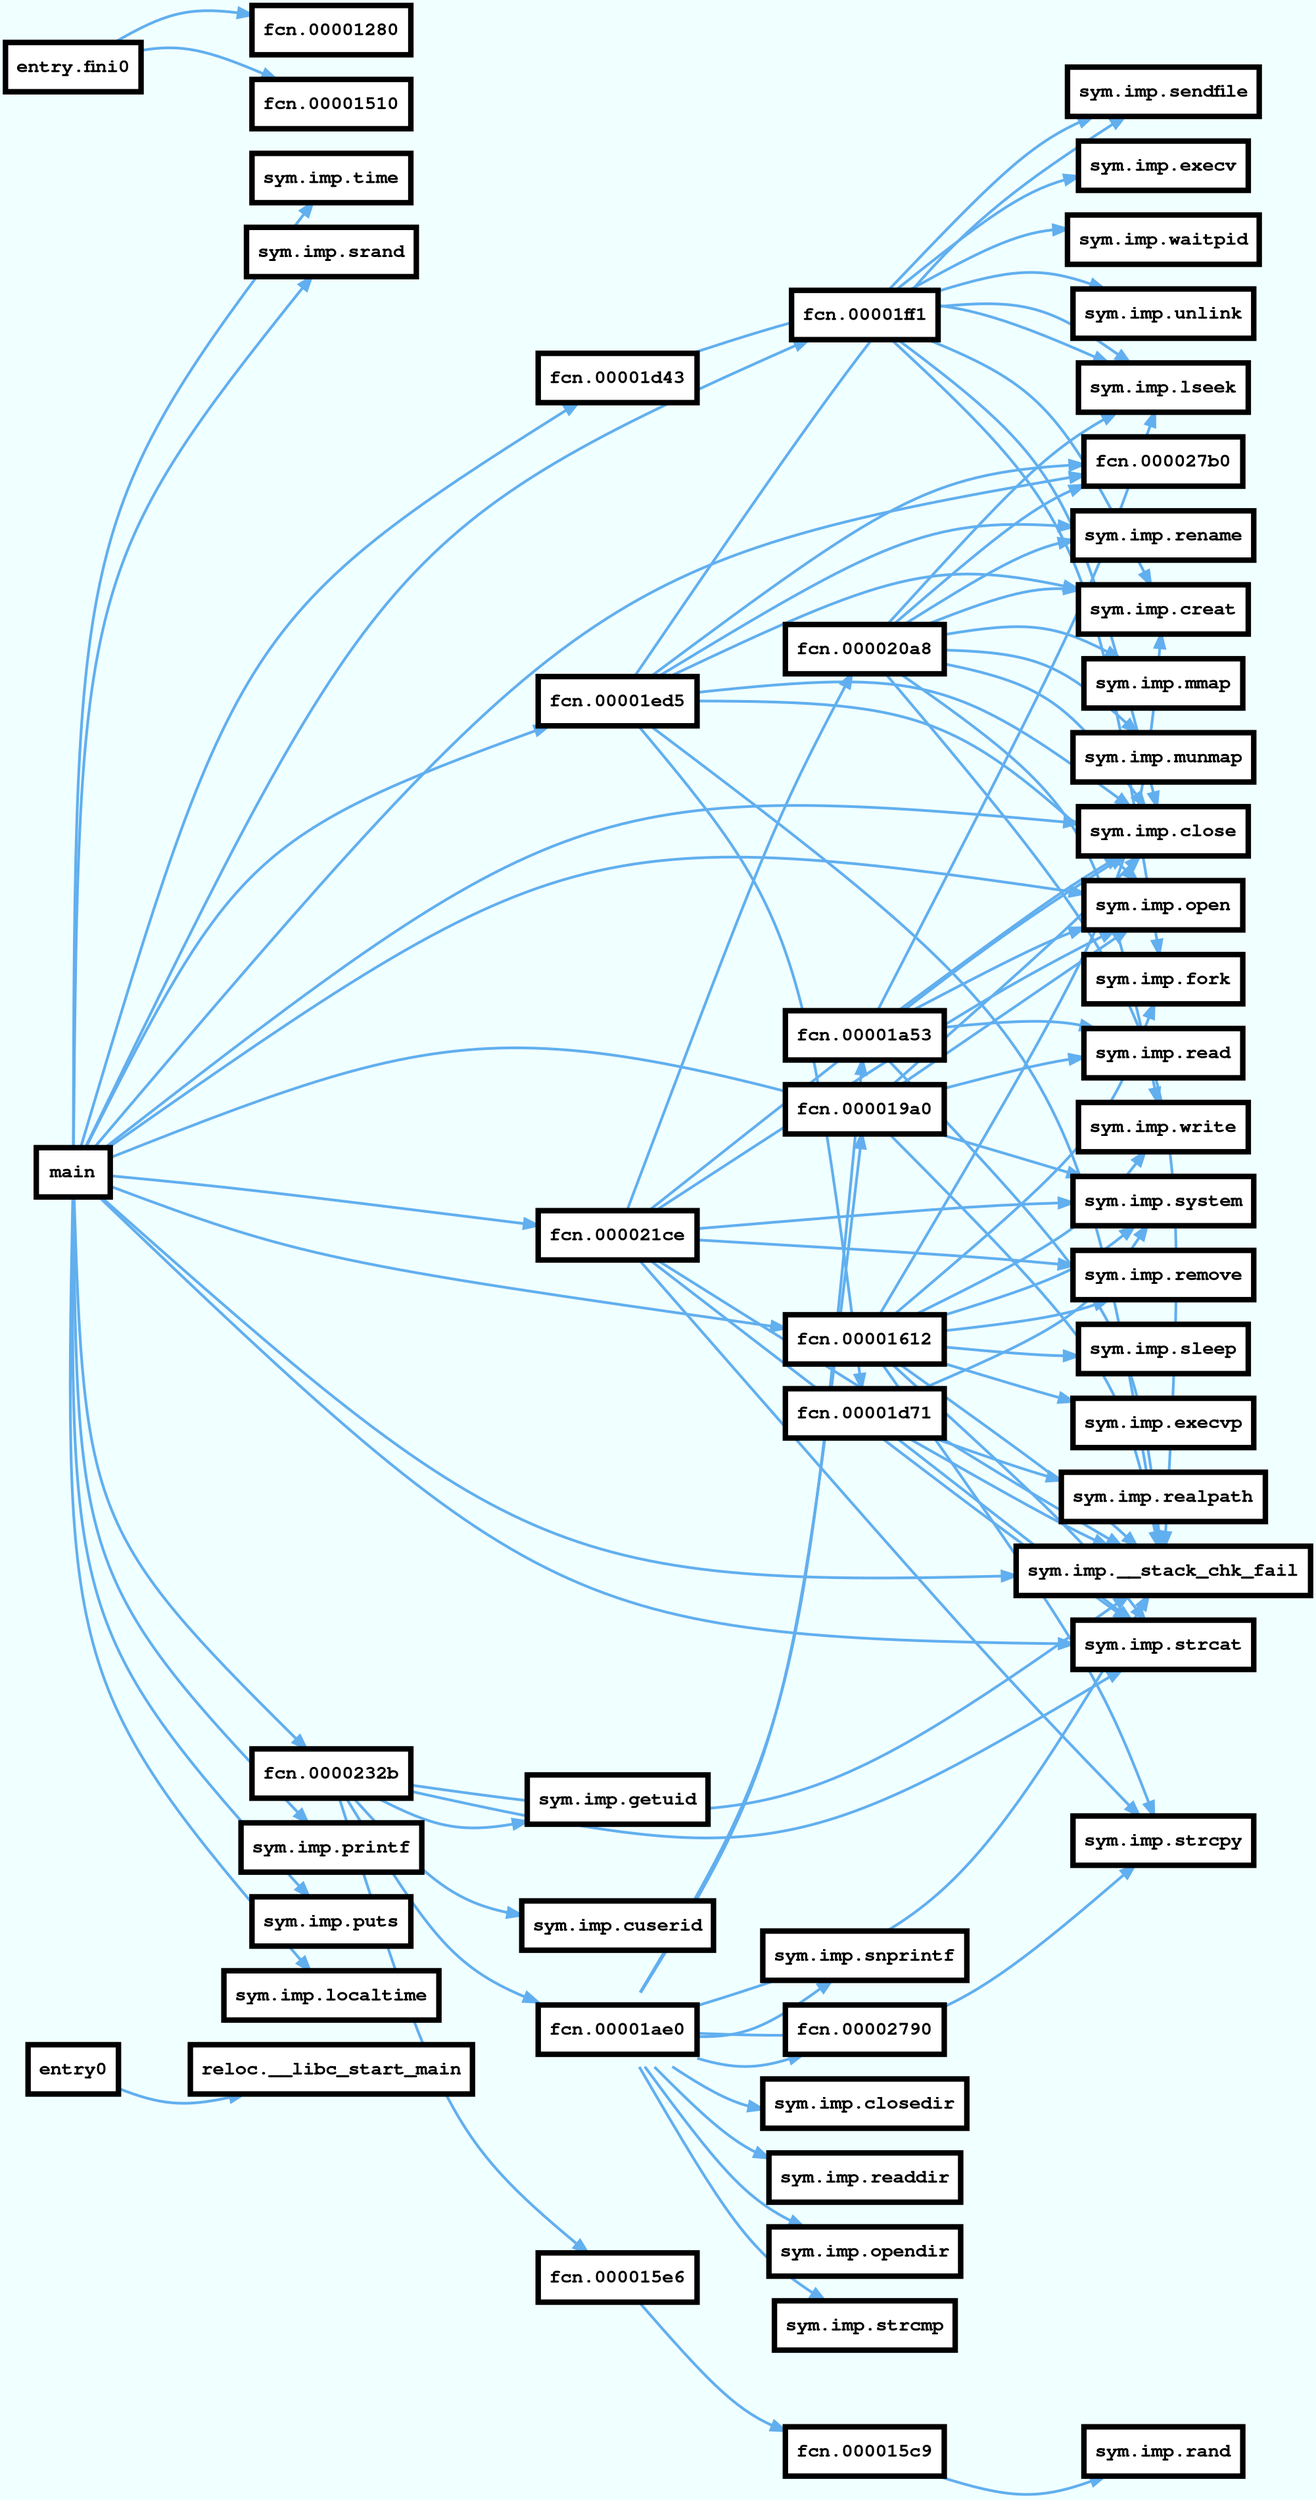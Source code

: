 digraph code {
rankdir=LR;
outputorder=edgesfirst;
graph [bgcolor=azure fontname="Courier" splines="curved"];
node [penwidth=4 fillcolor=white style=filled fontname="Courier Bold" fontsize=14 shape=box];
edge [arrowhead="normal" style=bold weight=2];
  "0x000014e0" [label="entry0" URL="entry0/0x000014e0"];
  "0x000014e0" -> "0x00004fe0" [color="#61afef" URL="reloc.__libc_start_main/0x00004fe0"];
  "0x00004fe0" [label="reloc.__libc_start_main" URL="reloc.__libc_start_main/0x00004fe0"];
  "0x00002451" [label="main" URL="main/0x00002451"];
  "0x00002451" -> "0x000013d0" [color="#61afef" URL="sym.imp.time/0x000013d0"];
  "0x000013d0" [label="sym.imp.time" URL="sym.imp.time/0x000013d0"];
  "0x00002451" -> "0x000013a0" [color="#61afef" URL="sym.imp.srand/0x000013a0"];
  "0x000013a0" [label="sym.imp.srand" URL="sym.imp.srand/0x000013a0"];
  "0x00002451" -> "0x000021ce" [color="#61afef" URL="fcn.000021ce/0x000021ce"];
  "0x000021ce" [label="fcn.000021ce" URL="fcn.000021ce/0x000021ce"];
  "0x00002451" -> "0x00001440" [color="#61afef" URL="sym.imp.open/0x00001440"];
  "0x00001440" [label="sym.imp.open" URL="sym.imp.open/0x00001440"];
  "0x00002451" -> "0x000027b0" [color="#61afef" URL="fcn.000027b0/0x000027b0"];
  "0x000027b0" [label="fcn.000027b0" URL="fcn.000027b0/0x000027b0"];
  "0x00002451" -> "0x0000232b" [color="#61afef" URL="fcn.0000232b/0x0000232b"];
  "0x0000232b" [label="fcn.0000232b" URL="fcn.0000232b/0x0000232b"];
  "0x00002451" -> "0x00001340" [color="#61afef" URL="sym.imp.printf/0x00001340"];
  "0x00001340" [label="sym.imp.printf" URL="sym.imp.printf/0x00001340"];
  "0x00002451" -> "0x00001480" [color="#61afef" URL="sym.imp.strcat/0x00001480"];
  "0x00001480" [label="sym.imp.strcat" URL="sym.imp.strcat/0x00001480"];
  "0x00002451" -> "0x00001330" [color="#61afef" URL="sym.imp.system/0x00001330"];
  "0x00001330" [label="sym.imp.system" URL="sym.imp.system/0x00001330"];
  "0x00002451" -> "0x00001ed5" [color="#61afef" URL="fcn.00001ed5/0x00001ed5"];
  "0x00001ed5" [label="fcn.00001ed5" URL="fcn.00001ed5/0x00001ed5"];
  "0x00002451" -> "0x00001d43" [color="#61afef" URL="fcn.00001d43/0x00001d43"];
  "0x00001d43" [label="fcn.00001d43" URL="fcn.00001d43/0x00001d43"];
  "0x00002451" -> "0x000012d0" [color="#61afef" URL="sym.imp.puts/0x000012d0"];
  "0x000012d0" [label="sym.imp.puts" URL="sym.imp.puts/0x000012d0"];
  "0x00002451" -> "0x00001370" [color="#61afef" URL="sym.imp.close/0x00001370"];
  "0x00001370" [label="sym.imp.close" URL="sym.imp.close/0x00001370"];
  "0x00002451" -> "0x00001ff1" [color="#61afef" URL="fcn.00001ff1/0x00001ff1"];
  "0x00001ff1" [label="fcn.00001ff1" URL="fcn.00001ff1/0x00001ff1"];
  "0x00002451" -> "0x00001290" [color="#61afef" URL="sym.imp.localtime/0x00001290"];
  "0x00001290" [label="sym.imp.localtime" URL="sym.imp.localtime/0x00001290"];
  "0x00002451" -> "0x00001612" [color="#61afef" URL="fcn.00001612/0x00001612"];
  "0x00001612" [label="fcn.00001612" URL="fcn.00001612/0x00001612"];
  "0x00002451" -> "0x00001300" [color="#61afef" URL="sym.imp.__stack_chk_fail/0x00001300"];
  "0x00001300" [label="sym.imp.__stack_chk_fail" URL="sym.imp.__stack_chk_fail/0x00001300"];
  "0x00001580" [label="entry.fini0" URL="entry.fini0/0x00001580"];
  "0x00001580" -> "0x00001280" [color="#61afef" URL="fcn.00001280/0x00001280"];
  "0x00001280" [label="fcn.00001280" URL="fcn.00001280/0x00001280"];
  "0x00001580" -> "0x00001510" [color="#61afef" URL="fcn.00001510/0x00001510"];
  "0x00001510" [label="fcn.00001510" URL="fcn.00001510/0x00001510"];
  "0x000015c9" [label="fcn.000015c9" URL="fcn.000015c9/0x000015c9"];
  "0x000015c9" -> "0x000014d0" [color="#61afef" URL="sym.imp.rand/0x000014d0"];
  "0x000014d0" [label="sym.imp.rand" URL="sym.imp.rand/0x000014d0"];
  "0x00001ae0" [label="fcn.00001ae0" URL="fcn.00001ae0/0x00001ae0"];
  "0x00001ae0" -> "0x000012f0" [color="#61afef" URL="sym.imp.opendir/0x000012f0"];
  "0x000012f0" [label="sym.imp.opendir" URL="sym.imp.opendir/0x000012f0"];
  "0x00001ae0" -> "0x000013b0" [color="#61afef" URL="sym.imp.strcmp/0x000013b0"];
  "0x000013b0" [label="sym.imp.strcmp" URL="sym.imp.strcmp/0x000013b0"];
  "0x00001ae0" -> "0x00001350" [color="#61afef" URL="sym.imp.snprintf/0x00001350"];
  "0x00001350" [label="sym.imp.snprintf" URL="sym.imp.snprintf/0x00001350"];
  "0x00001ae0" -> "0x00001ae0" [color="#61afef" URL="fcn.00001ae0/0x00001ae0"];
  "0x00001ae0" [label="fcn.00001ae0" URL="fcn.00001ae0/0x00001ae0"];
  "0x00001ae0" -> "0x00002790" [color="#61afef" URL="fcn.00002790/0x00002790"];
  "0x00002790" [label="fcn.00002790" URL="fcn.00002790/0x00002790"];
  "0x00001ae0" -> "0x000019a0" [color="#61afef" URL="fcn.000019a0/0x000019a0"];
  "0x000019a0" [label="fcn.000019a0" URL="fcn.000019a0/0x000019a0"];
  "0x00001ae0" -> "0x00001a53" [color="#61afef" URL="fcn.00001a53/0x00001a53"];
  "0x00001a53" [label="fcn.00001a53" URL="fcn.00001a53/0x00001a53"];
  "0x00001ae0" -> "0x000012c0" [color="#61afef" URL="sym.imp.strcpy/0x000012c0"];
  "0x000012c0" [label="sym.imp.strcpy" URL="sym.imp.strcpy/0x000012c0"];
  "0x00001ae0" -> "0x00001380" [color="#61afef" URL="sym.imp.closedir/0x00001380"];
  "0x00001380" [label="sym.imp.closedir" URL="sym.imp.closedir/0x00001380"];
  "0x00001ae0" -> "0x000013f0" [color="#61afef" URL="sym.imp.readdir/0x000013f0"];
  "0x000013f0" [label="sym.imp.readdir" URL="sym.imp.readdir/0x000013f0"];
  "0x00001ae0" -> "0x00001300" [color="#61afef" URL="sym.imp.__stack_chk_fail/0x00001300"];
  "0x00001300" [label="sym.imp.__stack_chk_fail" URL="sym.imp.__stack_chk_fail/0x00001300"];
  "0x000019a0" [label="fcn.000019a0" URL="fcn.000019a0/0x000019a0"];
  "0x000019a0" -> "0x00001440" [color="#61afef" URL="sym.imp.open/0x00001440"];
  "0x00001440" [label="sym.imp.open" URL="sym.imp.open/0x00001440"];
  "0x000019a0" -> "0x00001390" [color="#61afef" URL="sym.imp.read/0x00001390"];
  "0x00001390" [label="sym.imp.read" URL="sym.imp.read/0x00001390"];
  "0x000019a0" -> "0x00001370" [color="#61afef" URL="sym.imp.close/0x00001370"];
  "0x00001370" [label="sym.imp.close" URL="sym.imp.close/0x00001370"];
  "0x000019a0" -> "0x00001300" [color="#61afef" URL="sym.imp.__stack_chk_fail/0x00001300"];
  "0x00001300" [label="sym.imp.__stack_chk_fail" URL="sym.imp.__stack_chk_fail/0x00001300"];
  "0x00001a53" [label="fcn.00001a53" URL="fcn.00001a53/0x00001a53"];
  "0x00001a53" -> "0x00001440" [color="#61afef" URL="sym.imp.open/0x00001440"];
  "0x00001440" [label="sym.imp.open" URL="sym.imp.open/0x00001440"];
  "0x00001a53" -> "0x00001360" [color="#61afef" URL="sym.imp.lseek/0x00001360"];
  "0x00001360" [label="sym.imp.lseek" URL="sym.imp.lseek/0x00001360"];
  "0x00001a53" -> "0x00001390" [color="#61afef" URL="sym.imp.read/0x00001390"];
  "0x00001390" [label="sym.imp.read" URL="sym.imp.read/0x00001390"];
  "0x00001a53" -> "0x00001370" [color="#61afef" URL="sym.imp.close/0x00001370"];
  "0x00001370" [label="sym.imp.close" URL="sym.imp.close/0x00001370"];
  "0x00001a53" -> "0x00001300" [color="#61afef" URL="sym.imp.__stack_chk_fail/0x00001300"];
  "0x00001300" [label="sym.imp.__stack_chk_fail" URL="sym.imp.__stack_chk_fail/0x00001300"];
  "0x00001d71" [label="fcn.00001d71" URL="fcn.00001d71/0x00001d71"];
  "0x00001d71" -> "0x000013c0" [color="#61afef" URL="sym.imp.realpath/0x000013c0"];
  "0x000013c0" [label="sym.imp.realpath" URL="sym.imp.realpath/0x000013c0"];
  "0x00001d71" -> "0x00001480" [color="#61afef" URL="sym.imp.strcat/0x00001480"];
  "0x00001480" [label="sym.imp.strcat" URL="sym.imp.strcat/0x00001480"];
  "0x00001d71" -> "0x00001330" [color="#61afef" URL="sym.imp.system/0x00001330"];
  "0x00001330" [label="sym.imp.system" URL="sym.imp.system/0x00001330"];
  "0x00001d71" -> "0x00001300" [color="#61afef" URL="sym.imp.__stack_chk_fail/0x00001300"];
  "0x00001300" [label="sym.imp.__stack_chk_fail" URL="sym.imp.__stack_chk_fail/0x00001300"];
  "0x000020a8" [label="fcn.000020a8" URL="fcn.000020a8/0x000020a8"];
  "0x000020a8" -> "0x00001360" [color="#61afef" URL="sym.imp.lseek/0x00001360"];
  "0x00001360" [label="sym.imp.lseek" URL="sym.imp.lseek/0x00001360"];
  "0x000020a8" -> "0x000027b0" [color="#61afef" URL="fcn.000027b0/0x000027b0"];
  "0x000027b0" [label="fcn.000027b0" URL="fcn.000027b0/0x000027b0"];
  "0x000020a8" -> "0x00001320" [color="#61afef" URL="sym.imp.mmap/0x00001320"];
  "0x00001320" [label="sym.imp.mmap" URL="sym.imp.mmap/0x00001320"];
  "0x000020a8" -> "0x00001490" [color="#61afef" URL="sym.imp.creat/0x00001490"];
  "0x00001490" [label="sym.imp.creat" URL="sym.imp.creat/0x00001490"];
  "0x000020a8" -> "0x000012e0" [color="#61afef" URL="sym.imp.write/0x000012e0"];
  "0x000012e0" [label="sym.imp.write" URL="sym.imp.write/0x000012e0"];
  "0x000020a8" -> "0x00001420" [color="#61afef" URL="sym.imp.munmap/0x00001420"];
  "0x00001420" [label="sym.imp.munmap" URL="sym.imp.munmap/0x00001420"];
  "0x000020a8" -> "0x00001370" [color="#61afef" URL="sym.imp.close/0x00001370"];
  "0x00001370" [label="sym.imp.close" URL="sym.imp.close/0x00001370"];
  "0x000020a8" -> "0x00001460" [color="#61afef" URL="sym.imp.rename/0x00001460"];
  "0x00001460" [label="sym.imp.rename" URL="sym.imp.rename/0x00001460"];
  "0x000020a8" -> "0x00001300" [color="#61afef" URL="sym.imp.__stack_chk_fail/0x00001300"];
  "0x00001300" [label="sym.imp.__stack_chk_fail" URL="sym.imp.__stack_chk_fail/0x00001300"];
  "0x000015e6" [label="fcn.000015e6" URL="fcn.000015e6/0x000015e6"];
  "0x000015e6" -> "0x000015c9" [color="#61afef" URL="fcn.000015c9/0x000015c9"];
  "0x000015c9" [label="fcn.000015c9" URL="fcn.000015c9/0x000015c9"];
  "0x000021ce" [label="fcn.000021ce" URL="fcn.000021ce/0x000021ce"];
  "0x000021ce" -> "0x000012c0" [color="#61afef" URL="sym.imp.strcpy/0x000012c0"];
  "0x000012c0" [label="sym.imp.strcpy" URL="sym.imp.strcpy/0x000012c0"];
  "0x000021ce" -> "0x00001480" [color="#61afef" URL="sym.imp.strcat/0x00001480"];
  "0x00001480" [label="sym.imp.strcat" URL="sym.imp.strcat/0x00001480"];
  "0x000021ce" -> "0x00001330" [color="#61afef" URL="sym.imp.system/0x00001330"];
  "0x00001330" [label="sym.imp.system" URL="sym.imp.system/0x00001330"];
  "0x000021ce" -> "0x00001440" [color="#61afef" URL="sym.imp.open/0x00001440"];
  "0x00001440" [label="sym.imp.open" URL="sym.imp.open/0x00001440"];
  "0x000021ce" -> "0x000020a8" [color="#61afef" URL="fcn.000020a8/0x000020a8"];
  "0x000020a8" [label="fcn.000020a8" URL="fcn.000020a8/0x000020a8"];
  "0x000021ce" -> "0x00001370" [color="#61afef" URL="sym.imp.close/0x00001370"];
  "0x00001370" [label="sym.imp.close" URL="sym.imp.close/0x00001370"];
  "0x000021ce" -> "0x000012b0" [color="#61afef" URL="sym.imp.remove/0x000012b0"];
  "0x000012b0" [label="sym.imp.remove" URL="sym.imp.remove/0x000012b0"];
  "0x000021ce" -> "0x00001300" [color="#61afef" URL="sym.imp.__stack_chk_fail/0x00001300"];
  "0x00001300" [label="sym.imp.__stack_chk_fail" URL="sym.imp.__stack_chk_fail/0x00001300"];
  "0x0000232b" [label="fcn.0000232b" URL="fcn.0000232b/0x0000232b"];
  "0x0000232b" -> "0x00001450" [color="#61afef" URL="sym.imp.cuserid/0x00001450"];
  "0x00001450" [label="sym.imp.cuserid" URL="sym.imp.cuserid/0x00001450"];
  "0x0000232b" -> "0x00001480" [color="#61afef" URL="sym.imp.strcat/0x00001480"];
  "0x00001480" [label="sym.imp.strcat" URL="sym.imp.strcat/0x00001480"];
  "0x0000232b" -> "0x00001310" [color="#61afef" URL="sym.imp.getuid/0x00001310"];
  "0x00001310" [label="sym.imp.getuid" URL="sym.imp.getuid/0x00001310"];
  "0x0000232b" -> "0x000015e6" [color="#61afef" URL="fcn.000015e6/0x000015e6"];
  "0x000015e6" [label="fcn.000015e6" URL="fcn.000015e6/0x000015e6"];
  "0x0000232b" -> "0x00001ae0" [color="#61afef" URL="fcn.00001ae0/0x00001ae0"];
  "0x00001ae0" [label="fcn.00001ae0" URL="fcn.00001ae0/0x00001ae0"];
  "0x0000232b" -> "0x00001300" [color="#61afef" URL="sym.imp.__stack_chk_fail/0x00001300"];
  "0x00001300" [label="sym.imp.__stack_chk_fail" URL="sym.imp.__stack_chk_fail/0x00001300"];
  "0x00001ed5" [label="fcn.00001ed5" URL="fcn.00001ed5/0x00001ed5"];
  "0x00001ed5" -> "0x00001d71" [color="#61afef" URL="fcn.00001d71/0x00001d71"];
  "0x00001d71" [label="fcn.00001d71" URL="fcn.00001d71/0x00001d71"];
  "0x00001ed5" -> "0x00001440" [color="#61afef" URL="sym.imp.open/0x00001440"];
  "0x00001440" [label="sym.imp.open" URL="sym.imp.open/0x00001440"];
  "0x00001ed5" -> "0x000027b0" [color="#61afef" URL="fcn.000027b0/0x000027b0"];
  "0x000027b0" [label="fcn.000027b0" URL="fcn.000027b0/0x000027b0"];
  "0x00001ed5" -> "0x00001490" [color="#61afef" URL="sym.imp.creat/0x00001490"];
  "0x00001490" [label="sym.imp.creat" URL="sym.imp.creat/0x00001490"];
  "0x00001ed5" -> "0x00001410" [color="#61afef" URL="sym.imp.sendfile/0x00001410"];
  "0x00001410" [label="sym.imp.sendfile" URL="sym.imp.sendfile/0x00001410"];
  "0x00001ed5" -> "0x00001460" [color="#61afef" URL="sym.imp.rename/0x00001460"];
  "0x00001460" [label="sym.imp.rename" URL="sym.imp.rename/0x00001460"];
  "0x00001ed5" -> "0x00001370" [color="#61afef" URL="sym.imp.close/0x00001370"];
  "0x00001370" [label="sym.imp.close" URL="sym.imp.close/0x00001370"];
  "0x00001ed5" -> "0x00001300" [color="#61afef" URL="sym.imp.__stack_chk_fail/0x00001300"];
  "0x00001300" [label="sym.imp.__stack_chk_fail" URL="sym.imp.__stack_chk_fail/0x00001300"];
  "0x00001d43" [label="fcn.00001d43" URL="fcn.00001d43/0x00001d43"];
  "0x00001d43" -> "0x00001360" [color="#61afef" URL="sym.imp.lseek/0x00001360"];
  "0x00001360" [label="sym.imp.lseek" URL="sym.imp.lseek/0x00001360"];
  "0x00001ff1" [label="fcn.00001ff1" URL="fcn.00001ff1/0x00001ff1"];
  "0x00001ff1" -> "0x00001490" [color="#61afef" URL="sym.imp.creat/0x00001490"];
  "0x00001490" [label="sym.imp.creat" URL="sym.imp.creat/0x00001490"];
  "0x00001ff1" -> "0x00001360" [color="#61afef" URL="sym.imp.lseek/0x00001360"];
  "0x00001360" [label="sym.imp.lseek" URL="sym.imp.lseek/0x00001360"];
  "0x00001ff1" -> "0x00001410" [color="#61afef" URL="sym.imp.sendfile/0x00001410"];
  "0x00001410" [label="sym.imp.sendfile" URL="sym.imp.sendfile/0x00001410"];
  "0x00001ff1" -> "0x00001370" [color="#61afef" URL="sym.imp.close/0x00001370"];
  "0x00001370" [label="sym.imp.close" URL="sym.imp.close/0x00001370"];
  "0x00001ff1" -> "0x000014c0" [color="#61afef" URL="sym.imp.fork/0x000014c0"];
  "0x000014c0" [label="sym.imp.fork" URL="sym.imp.fork/0x000014c0"];
  "0x00001ff1" -> "0x000014b0" [color="#61afef" URL="sym.imp.execv/0x000014b0"];
  "0x000014b0" [label="sym.imp.execv" URL="sym.imp.execv/0x000014b0"];
  "0x00001ff1" -> "0x00001430" [color="#61afef" URL="sym.imp.waitpid/0x00001430"];
  "0x00001430" [label="sym.imp.waitpid" URL="sym.imp.waitpid/0x00001430"];
  "0x00001ff1" -> "0x000012a0" [color="#61afef" URL="sym.imp.unlink/0x000012a0"];
  "0x000012a0" [label="sym.imp.unlink" URL="sym.imp.unlink/0x000012a0"];
  "0x00001612" [label="fcn.00001612" URL="fcn.00001612/0x00001612"];
  "0x00001612" -> "0x000012e0" [color="#61afef" URL="sym.imp.write/0x000012e0"];
  "0x000012e0" [label="sym.imp.write" URL="sym.imp.write/0x000012e0"];
  "0x00001612" -> "0x000012c0" [color="#61afef" URL="sym.imp.strcpy/0x000012c0"];
  "0x000012c0" [label="sym.imp.strcpy" URL="sym.imp.strcpy/0x000012c0"];
  "0x00001612" -> "0x00001490" [color="#61afef" URL="sym.imp.creat/0x00001490"];
  "0x00001490" [label="sym.imp.creat" URL="sym.imp.creat/0x00001490"];
  "0x00001612" -> "0x00001480" [color="#61afef" URL="sym.imp.strcat/0x00001480"];
  "0x00001480" [label="sym.imp.strcat" URL="sym.imp.strcat/0x00001480"];
  "0x00001612" -> "0x00001330" [color="#61afef" URL="sym.imp.system/0x00001330"];
  "0x00001330" [label="sym.imp.system" URL="sym.imp.system/0x00001330"];
  "0x00001612" -> "0x000012b0" [color="#61afef" URL="sym.imp.remove/0x000012b0"];
  "0x000012b0" [label="sym.imp.remove" URL="sym.imp.remove/0x000012b0"];
  "0x00001612" -> "0x000014c0" [color="#61afef" URL="sym.imp.fork/0x000014c0"];
  "0x000014c0" [label="sym.imp.fork" URL="sym.imp.fork/0x000014c0"];
  "0x00001612" -> "0x00001470" [color="#61afef" URL="sym.imp.execvp/0x00001470"];
  "0x00001470" [label="sym.imp.execvp" URL="sym.imp.execvp/0x00001470"];
  "0x00001612" -> "0x000014a0" [color="#61afef" URL="sym.imp.sleep/0x000014a0"];
  "0x000014a0" [label="sym.imp.sleep" URL="sym.imp.sleep/0x000014a0"];
  "0x00001612" -> "0x00001300" [color="#61afef" URL="sym.imp.__stack_chk_fail/0x00001300"];
  "0x00001300" [label="sym.imp.__stack_chk_fail" URL="sym.imp.__stack_chk_fail/0x00001300"];
}
